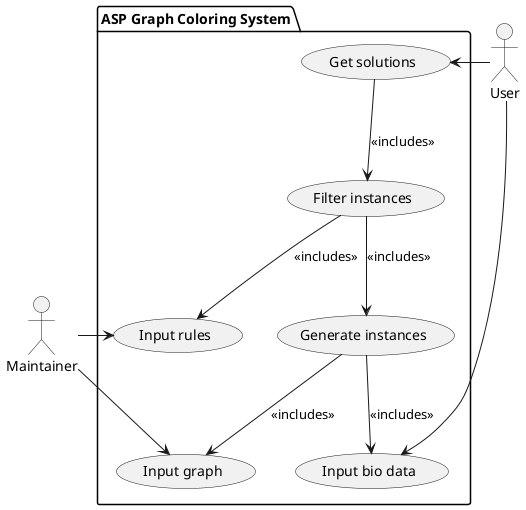 @startuml Graph Coloring with ASP

actor User
actor Maintainer
package "ASP Graph Coloring System" {
    usecase "Input graph" as graph
    usecase "Input bio data" as data
    usecase "Input rules" as rules
    usecase "Generate instances" as inst
    usecase "Filter instances" as filter
    usecase "Get solutions" as solve
    Maintainer -> graph
    User -> data
    Maintainer -> rules
    User -> solve
    inst --> graph : <<includes>>
    inst --> data : <<includes>>
    filter --> inst : <<includes>>
    filter --> rules : <<includes>>
    solve --> filter : <<includes>>
}

@enduml